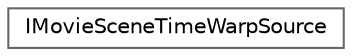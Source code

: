 digraph "Graphical Class Hierarchy"
{
 // INTERACTIVE_SVG=YES
 // LATEX_PDF_SIZE
  bgcolor="transparent";
  edge [fontname=Helvetica,fontsize=10,labelfontname=Helvetica,labelfontsize=10];
  node [fontname=Helvetica,fontsize=10,shape=box,height=0.2,width=0.4];
  rankdir="LR";
  Node0 [id="Node000000",label="IMovieSceneTimeWarpSource",height=0.2,width=0.4,color="grey40", fillcolor="white", style="filled",URL="$d0/daf/classIMovieSceneTimeWarpSource.html",tooltip=" "];
}
